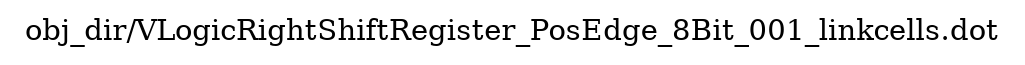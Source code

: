 digraph v3graph {
	graph	[label="obj_dir/VLogicRightShiftRegister_PosEdge_8Bit_001_linkcells.dot",
		 labelloc=t, labeljust=l,
		 //size="7.5,10",
		 rankdir=TB];
}
